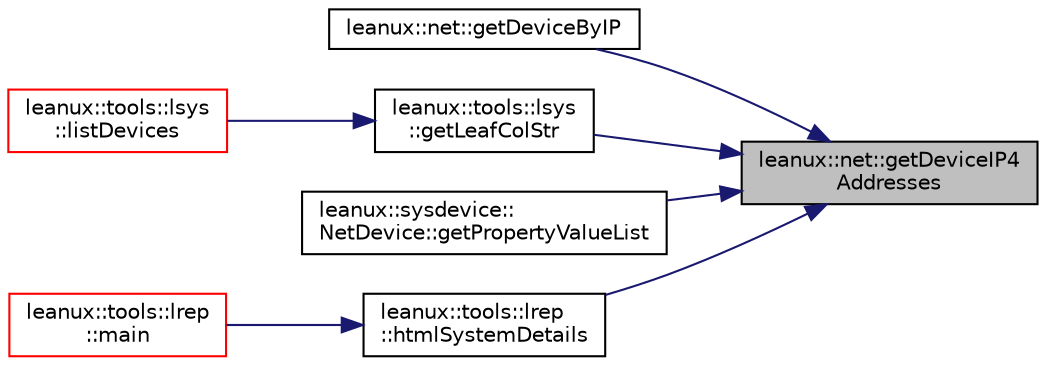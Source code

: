 digraph "leanux::net::getDeviceIP4Addresses"
{
 // LATEX_PDF_SIZE
  bgcolor="transparent";
  edge [fontname="Helvetica",fontsize="10",labelfontname="Helvetica",labelfontsize="10"];
  node [fontname="Helvetica",fontsize="10",shape=record];
  rankdir="RL";
  Node1 [label="leanux::net::getDeviceIP4\lAddresses",height=0.2,width=0.4,color="black", fillcolor="grey75", style="filled", fontcolor="black",tooltip="Get a list of IP4 adresses assigned to the device."];
  Node1 -> Node2 [dir="back",color="midnightblue",fontsize="10",style="solid",fontname="Helvetica"];
  Node2 [label="leanux::net::getDeviceByIP",height=0.2,width=0.4,color="black",URL="$namespaceleanux_1_1net.html#a68c41b642109410b979396878c9fec22",tooltip="Return the device name configured with the given ip address."];
  Node1 -> Node3 [dir="back",color="midnightblue",fontsize="10",style="solid",fontname="Helvetica"];
  Node3 [label="leanux::tools::lsys\l::getLeafColStr",height=0.2,width=0.4,color="black",URL="$namespaceleanux_1_1tools_1_1lsys.html#a4a56050ff78d8c77b6a699ff6d5aea50",tooltip="get named field attributes for the SysDevice."];
  Node3 -> Node4 [dir="back",color="midnightblue",fontsize="10",style="solid",fontname="Helvetica"];
  Node4 [label="leanux::tools::lsys\l::listDevices",height=0.2,width=0.4,color="red",URL="$namespaceleanux_1_1tools_1_1lsys.html#ad858cdc5736e1be415f25fdaec024b58",tooltip="list devices, filtered if opt_t is set."];
  Node1 -> Node8 [dir="back",color="midnightblue",fontsize="10",style="solid",fontname="Helvetica"];
  Node8 [label="leanux::sysdevice::\lNetDevice::getPropertyValueList",height=0.2,width=0.4,color="black",URL="$classleanux_1_1sysdevice_1_1NetDevice.html#a1debae3dd366106e7b0f90018c503b9e",tooltip=" "];
  Node1 -> Node9 [dir="back",color="midnightblue",fontsize="10",style="solid",fontname="Helvetica"];
  Node9 [label="leanux::tools::lrep\l::htmlSystemDetails",height=0.2,width=0.4,color="black",URL="$namespaceleanux_1_1tools_1_1lrep.html#aa664245209dbbb081139c961a4c6d878",tooltip="generate system details html."];
  Node9 -> Node10 [dir="back",color="midnightblue",fontsize="10",style="solid",fontname="Helvetica"];
  Node10 [label="leanux::tools::lrep\l::main",height=0.2,width=0.4,color="red",URL="$namespaceleanux_1_1tools_1_1lrep.html#aa0e1422d8d75831ea3801ffa728bf436",tooltip=" "];
}
